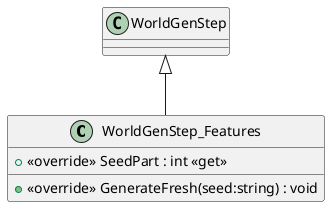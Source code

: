 @startuml
class WorldGenStep_Features {
    + <<override>> SeedPart : int <<get>>
    + <<override>> GenerateFresh(seed:string) : void
}
WorldGenStep <|-- WorldGenStep_Features
@enduml
